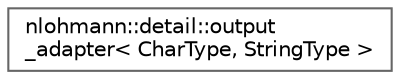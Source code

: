 digraph "类继承关系图"
{
 // LATEX_PDF_SIZE
  bgcolor="transparent";
  edge [fontname=Helvetica,fontsize=10,labelfontname=Helvetica,labelfontsize=10];
  node [fontname=Helvetica,fontsize=10,shape=box,height=0.2,width=0.4];
  rankdir="LR";
  Node0 [id="Node000000",label="nlohmann::detail::output\l_adapter\< CharType, StringType \>",height=0.2,width=0.4,color="grey40", fillcolor="white", style="filled",URL="$classnlohmann_1_1detail_1_1output__adapter.html",tooltip=" "];
}
